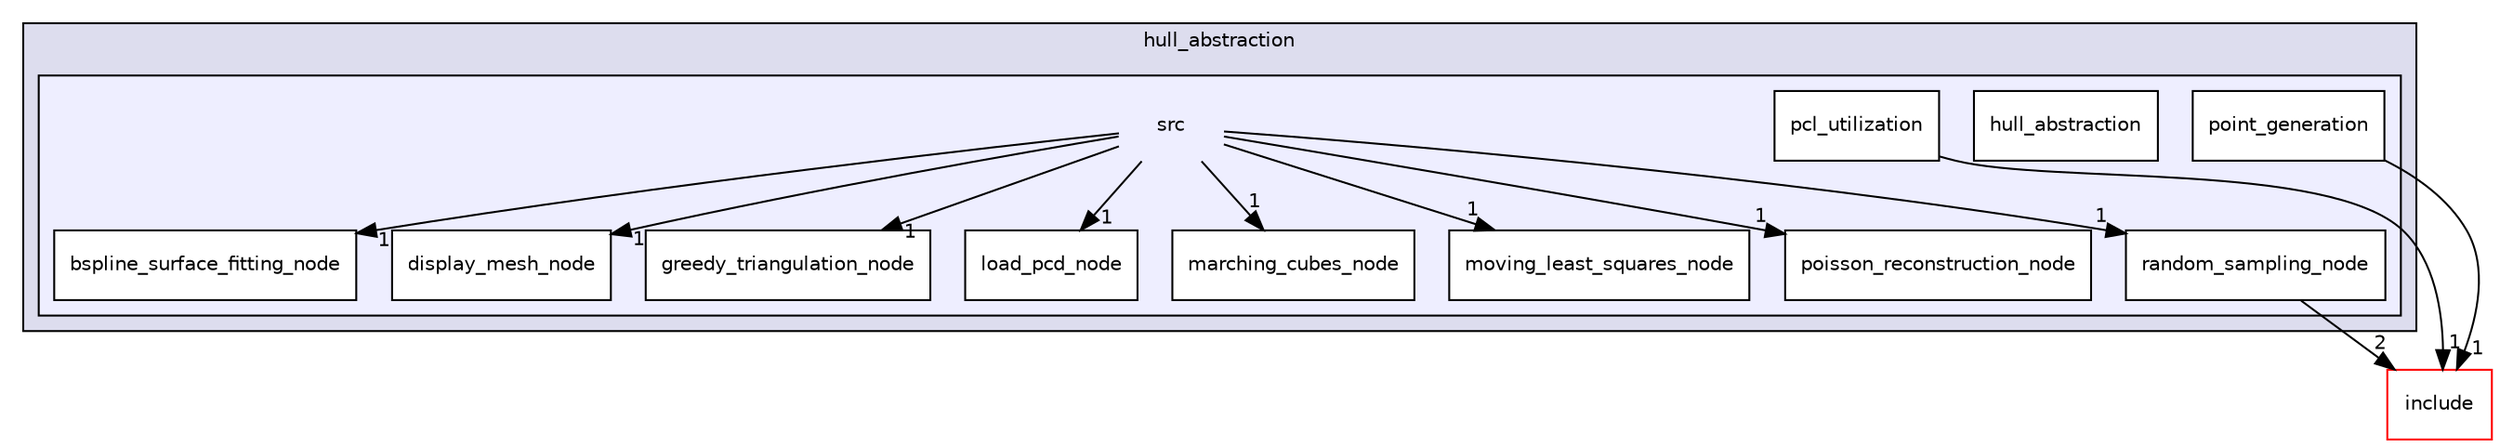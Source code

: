 digraph "D:/Projects/hull-abstraction/ros/src/hull_abstraction/src" {
  compound=true
  node [ fontsize="10", fontname="Helvetica"];
  edge [ labelfontsize="10", labelfontname="Helvetica"];
  subgraph clusterdir_256a2b3af02290e0fc918e131c3b8cf4 {
    graph [ bgcolor="#ddddee", pencolor="black", label="hull_abstraction" fontname="Helvetica", fontsize="10", URL="dir_256a2b3af02290e0fc918e131c3b8cf4.html"]
  subgraph clusterdir_ad7940958c09a400c925d032b2c617d4 {
    graph [ bgcolor="#eeeeff", pencolor="black", label="" URL="dir_ad7940958c09a400c925d032b2c617d4.html"];
    dir_ad7940958c09a400c925d032b2c617d4 [shape=plaintext label="src"];
    dir_cce7d7744b78b55887bdc5e16b100d08 [shape=box label="bspline_surface_fitting_node" color="black" fillcolor="white" style="filled" URL="dir_cce7d7744b78b55887bdc5e16b100d08.html"];
    dir_95791181d3b1f24d8d6859756123c285 [shape=box label="display_mesh_node" color="black" fillcolor="white" style="filled" URL="dir_95791181d3b1f24d8d6859756123c285.html"];
    dir_4aa48766fd414238054ba1187c78bbfe [shape=box label="greedy_triangulation_node" color="black" fillcolor="white" style="filled" URL="dir_4aa48766fd414238054ba1187c78bbfe.html"];
    dir_8f8c1d5ffce4c0d2ae8fba023f37f231 [shape=box label="hull_abstraction" color="black" fillcolor="white" style="filled" URL="dir_8f8c1d5ffce4c0d2ae8fba023f37f231.html"];
    dir_ec211a250b7fae15aac370b8d3f319b7 [shape=box label="load_pcd_node" color="black" fillcolor="white" style="filled" URL="dir_ec211a250b7fae15aac370b8d3f319b7.html"];
    dir_cbb830aa35877ff3e76e61c86bbccbd5 [shape=box label="marching_cubes_node" color="black" fillcolor="white" style="filled" URL="dir_cbb830aa35877ff3e76e61c86bbccbd5.html"];
    dir_c89ad819976b74e5e6551154007fa249 [shape=box label="moving_least_squares_node" color="black" fillcolor="white" style="filled" URL="dir_c89ad819976b74e5e6551154007fa249.html"];
    dir_c99e516405578a203dd31766d637c361 [shape=box label="pcl_utilization" color="black" fillcolor="white" style="filled" URL="dir_c99e516405578a203dd31766d637c361.html"];
    dir_7d45ddd58d6d30598eadea1c11563a99 [shape=box label="point_generation" color="black" fillcolor="white" style="filled" URL="dir_7d45ddd58d6d30598eadea1c11563a99.html"];
    dir_16a449ea048d444c490deba2b5e06d8e [shape=box label="poisson_reconstruction_node" color="black" fillcolor="white" style="filled" URL="dir_16a449ea048d444c490deba2b5e06d8e.html"];
    dir_72a96cd84bef4e64e3bb8864ce7e1fa4 [shape=box label="random_sampling_node" color="black" fillcolor="white" style="filled" URL="dir_72a96cd84bef4e64e3bb8864ce7e1fa4.html"];
  }
  }
  dir_2132a1baf316c08cc1080432d0b1741e [shape=box label="include" fillcolor="white" style="filled" color="red" URL="dir_2132a1baf316c08cc1080432d0b1741e.html"];
  dir_72a96cd84bef4e64e3bb8864ce7e1fa4->dir_2132a1baf316c08cc1080432d0b1741e [headlabel="2", labeldistance=1.5 headhref="dir_000029_000006.html"];
  dir_c99e516405578a203dd31766d637c361->dir_2132a1baf316c08cc1080432d0b1741e [headlabel="1", labeldistance=1.5 headhref="dir_000015_000006.html"];
  dir_ad7940958c09a400c925d032b2c617d4->dir_cbb830aa35877ff3e76e61c86bbccbd5 [headlabel="1", labeldistance=1.5 headhref="dir_000014_000026.html"];
  dir_ad7940958c09a400c925d032b2c617d4->dir_72a96cd84bef4e64e3bb8864ce7e1fa4 [headlabel="1", labeldistance=1.5 headhref="dir_000014_000029.html"];
  dir_ad7940958c09a400c925d032b2c617d4->dir_cce7d7744b78b55887bdc5e16b100d08 [headlabel="1", labeldistance=1.5 headhref="dir_000014_000022.html"];
  dir_ad7940958c09a400c925d032b2c617d4->dir_ec211a250b7fae15aac370b8d3f319b7 [headlabel="1", labeldistance=1.5 headhref="dir_000014_000025.html"];
  dir_ad7940958c09a400c925d032b2c617d4->dir_c89ad819976b74e5e6551154007fa249 [headlabel="1", labeldistance=1.5 headhref="dir_000014_000027.html"];
  dir_ad7940958c09a400c925d032b2c617d4->dir_95791181d3b1f24d8d6859756123c285 [headlabel="1", labeldistance=1.5 headhref="dir_000014_000023.html"];
  dir_ad7940958c09a400c925d032b2c617d4->dir_16a449ea048d444c490deba2b5e06d8e [headlabel="1", labeldistance=1.5 headhref="dir_000014_000028.html"];
  dir_ad7940958c09a400c925d032b2c617d4->dir_4aa48766fd414238054ba1187c78bbfe [headlabel="1", labeldistance=1.5 headhref="dir_000014_000024.html"];
  dir_7d45ddd58d6d30598eadea1c11563a99->dir_2132a1baf316c08cc1080432d0b1741e [headlabel="1", labeldistance=1.5 headhref="dir_000016_000006.html"];
}
